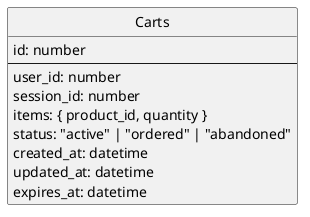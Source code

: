 @startuml

' configuration
hide circle
skinparam linetype ortho

' comment
entity "Carts"{
 id: number
 --
 user_id: number
 session_id: number
 items: { product_id, quantity }
 status: "active" | "ordered" | "abandoned"
 created_at: datetime
 updated_at: datetime
 expires_at: datetime
}
@enduml